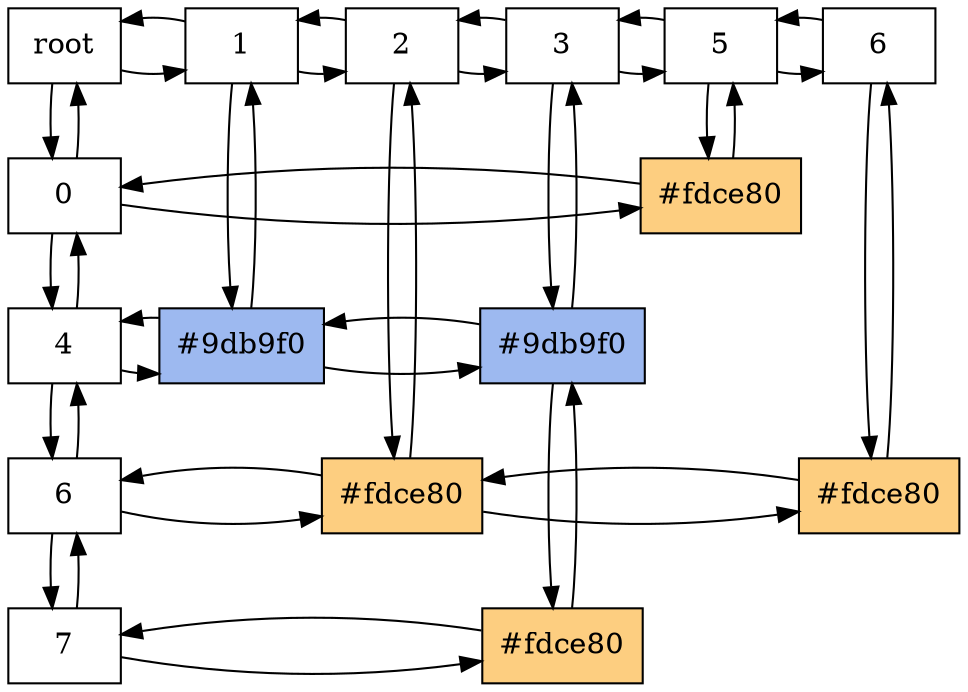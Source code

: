  digraph Matrix {
 node[shape = "box"]
 "Nodo0_0"[label = "root", group="0"]                                                                                                                  
 "Nodo0_0"->"Nodo2_0"
 "Nodo0_0"->"Nodo2_0"[dir = back]
 "Nodo0_0"->"Nodo0_1"
 "Nodo0_0"->"Nodo0_1"[dir = back]
 "Nodo2_0"[label = "1", group="2"]                                                                                                                     
 "Nodo2_0"->"Nodo3_0"
 "Nodo2_0"->"Nodo3_0"[dir = back]
 "Nodo2_0"->"Nodo2_5"
 "Nodo2_0"->"Nodo2_5"[dir = back]
 "Nodo3_0"[label = "2", group="3"]                                                                                                                     
 "Nodo3_0"->"Nodo4_0"
 "Nodo3_0"->"Nodo4_0"[dir = back]
 "Nodo3_0"->"Nodo3_7"
 "Nodo3_0"->"Nodo3_7"[dir = back]
 "Nodo4_0"[label = "3", group="4"]                                                                                                                     
 "Nodo4_0"->"Nodo6_0"
 "Nodo4_0"->"Nodo6_0"[dir = back]
 "Nodo4_0"->"Nodo4_5"
 "Nodo4_0"->"Nodo4_5"[dir = back]
 "Nodo6_0"[label = "5", group="6"]                                                                                                                     
 "Nodo6_0"->"Nodo7_0"
 "Nodo6_0"->"Nodo7_0"[dir = back]
 "Nodo6_0"->"Nodo6_1"
 "Nodo6_0"->"Nodo6_1"[dir = back]
 "Nodo7_0"[label = "6", group="7"]                                                                                                                     
 "Nodo7_0"->"Nodo7_7"
 "Nodo7_0"->"Nodo7_7"[dir = back]
 {rank=same;"Nodo0_0";"Nodo2_0";"Nodo3_0";"Nodo4_0";"Nodo6_0";"Nodo7_0"}
 "Nodo0_1"[label = "0", group="0"]                                                                                                                     
 "Nodo0_1"->"Nodo6_1"
 "Nodo0_1"->"Nodo6_1"[dir = back]
 "Nodo0_1"->"Nodo0_5"
 "Nodo0_1"->"Nodo0_5"[dir = back]
 "Nodo6_1"[label = "#fdce80",  style = filled, fillcolor = "#fdce80" group="6"]                                                                        
 {rank=same;"Nodo0_1";"Nodo6_1"}
 "Nodo0_5"[label = "4", group="0"]                                                                                                                     
 "Nodo0_5"->"Nodo2_5"
 "Nodo0_5"->"Nodo2_5"[dir = back]
 "Nodo0_5"->"Nodo0_7"
 "Nodo0_5"->"Nodo0_7"[dir = back]
 "Nodo2_5"[label = "#9db9f0",  style = filled, fillcolor = "#9db9f0" group="2"]                                                                        
 "Nodo2_5"->"Nodo4_5"
 "Nodo2_5"->"Nodo4_5"[dir = back]
 "Nodo4_5"[label = "#9db9f0",  style = filled, fillcolor = "#9db9f0" group="4"]                                                                        
 "Nodo4_5"->"Nodo4_8"
 "Nodo4_5"->"Nodo4_8"[dir = back]
 {rank=same;"Nodo0_5";"Nodo2_5";"Nodo4_5"}
 "Nodo0_7"[label = "6", group="0"]                                                                                                                     
 "Nodo0_7"->"Nodo3_7"
 "Nodo0_7"->"Nodo3_7"[dir = back]
 "Nodo0_7"->"Nodo0_8"
 "Nodo0_7"->"Nodo0_8"[dir = back]
 "Nodo3_7"[label = "#fdce80",  style = filled, fillcolor = "#fdce80" group="3"]                                                                        
 "Nodo3_7"->"Nodo7_7"
 "Nodo3_7"->"Nodo7_7"[dir = back]
 "Nodo7_7"[label = "#fdce80",  style = filled, fillcolor = "#fdce80" group="7"]                                                                        
 {rank=same;"Nodo0_7";"Nodo3_7";"Nodo7_7"}
 "Nodo0_8"[label = "7", group="0"]                                                                                                                     
 "Nodo0_8"->"Nodo4_8"
 "Nodo0_8"->"Nodo4_8"[dir = back]
 "Nodo4_8"[label = "#fdce80",  style = filled, fillcolor = "#fdce80" group="4"]                                                                        
 {rank=same;"Nodo0_8";"Nodo4_8"}
 }
